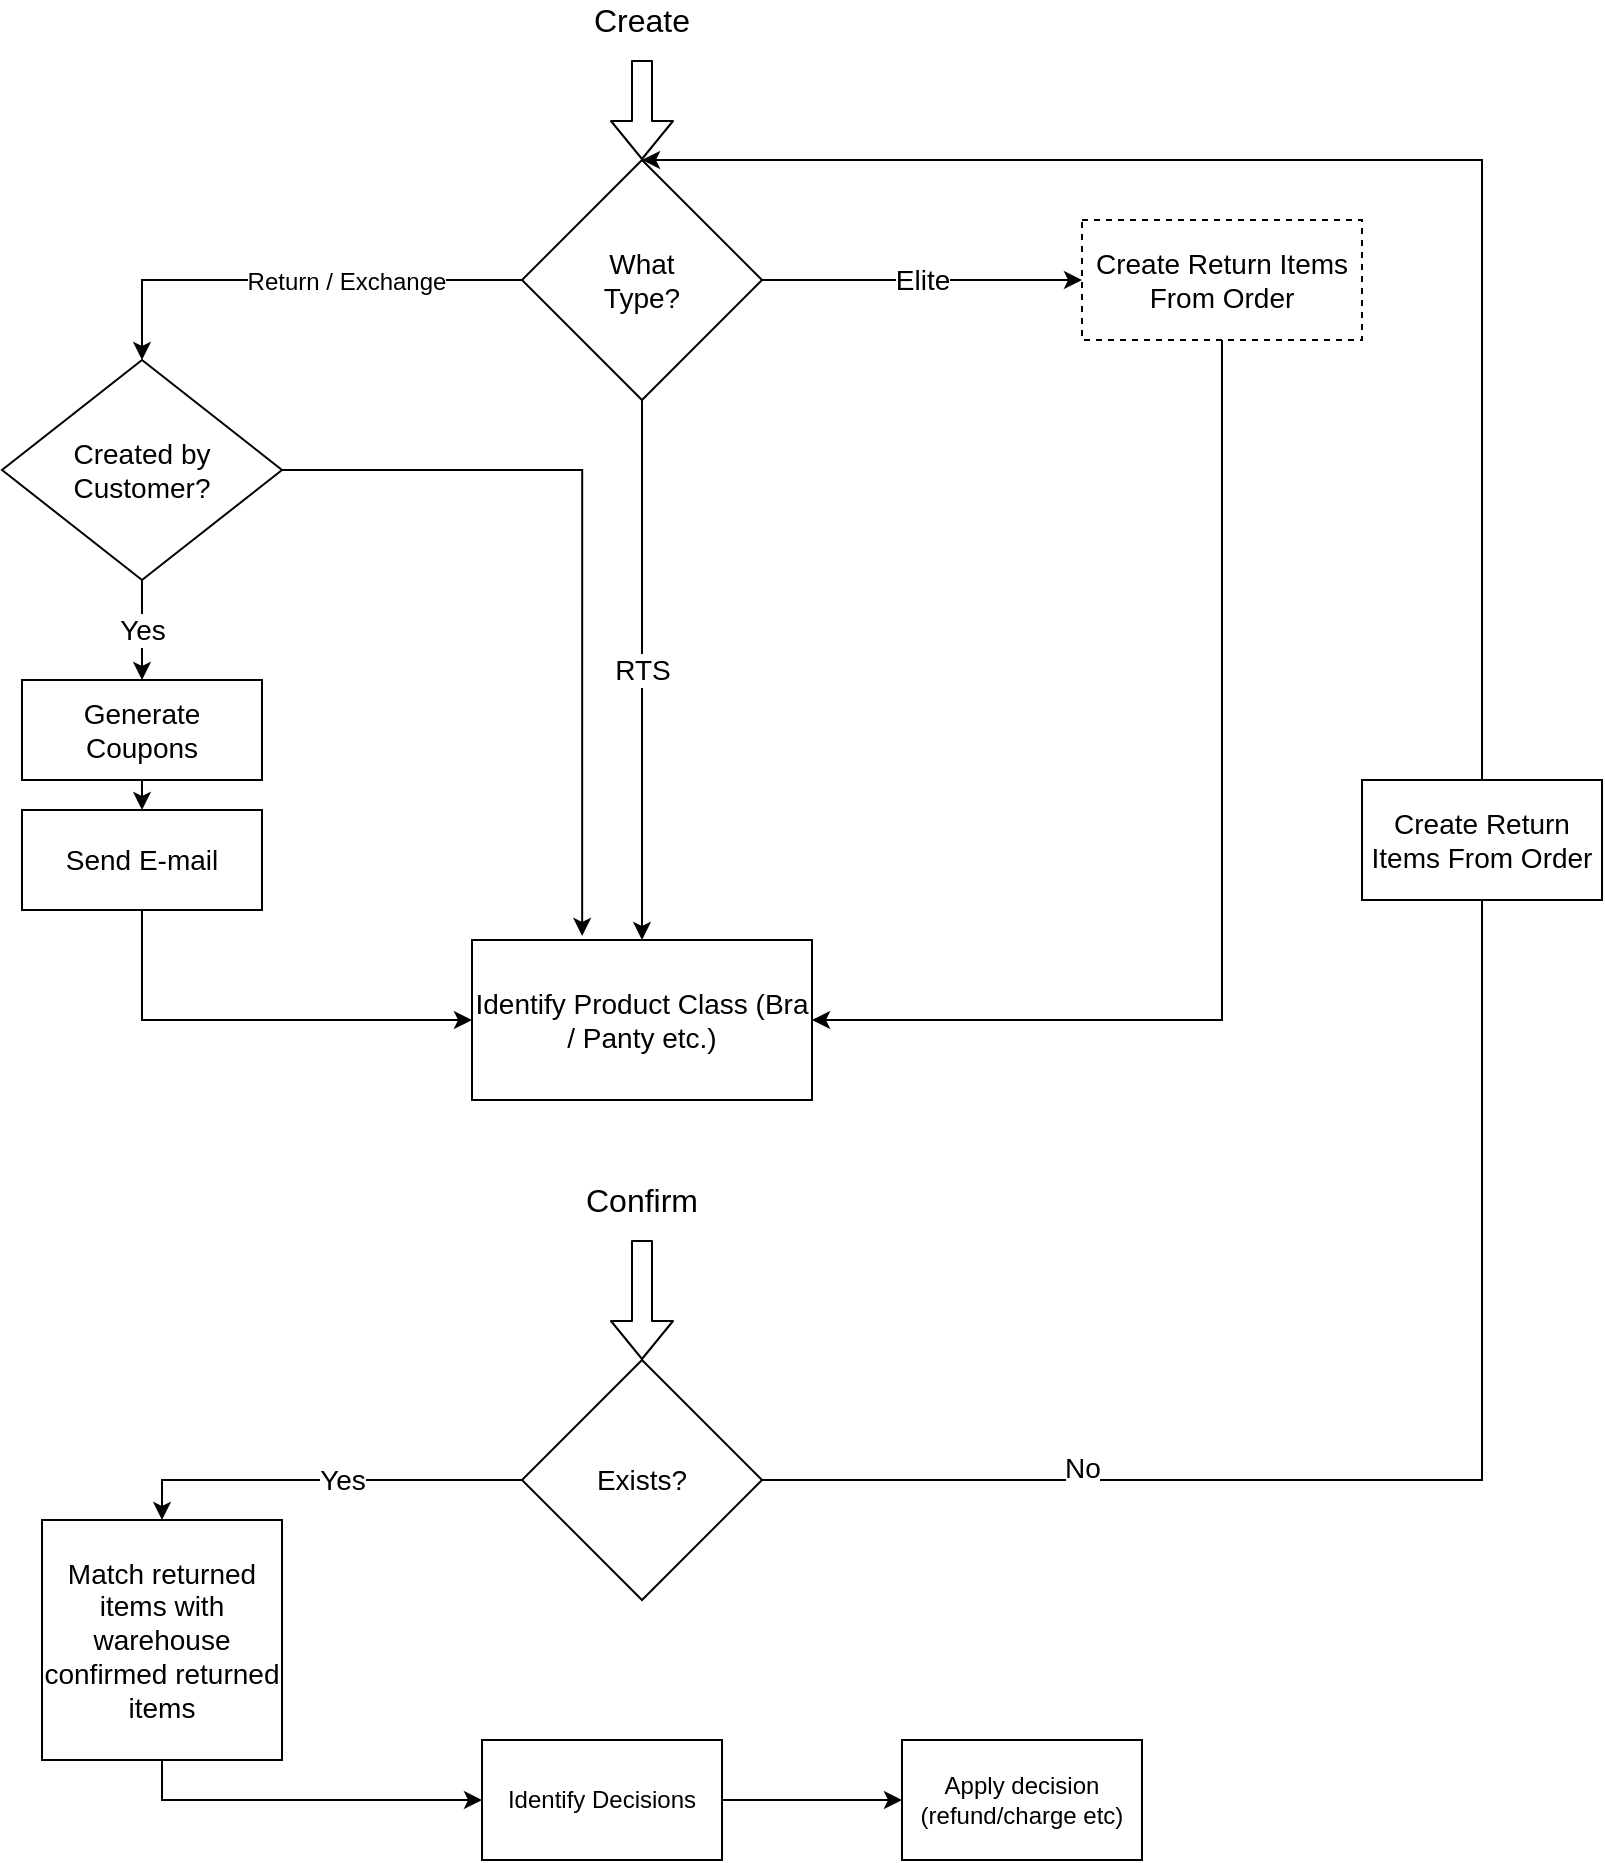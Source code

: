 <mxfile version="10.6.7" type="github"><diagram id="Bs89GjfGwEQAK9KlhpfX" name="Page-1"><mxGraphModel dx="1158" dy="673" grid="1" gridSize="10" guides="1" tooltips="1" connect="1" arrows="1" fold="1" page="1" pageScale="1" pageWidth="827" pageHeight="1169" math="0" shadow="0"><root><mxCell id="0"/><mxCell id="1" parent="0"/><mxCell id="KlISviYqGW8u-NZ_50CX-1" value="" style="shape=flexArrow;endArrow=classic;html=1;" edge="1" parent="1"><mxGeometry width="50" height="50" relative="1" as="geometry"><mxPoint x="330" y="40" as="sourcePoint"/><mxPoint x="330" y="90" as="targetPoint"/></mxGeometry></mxCell><mxCell id="KlISviYqGW8u-NZ_50CX-5" value="Create&lt;br style=&quot;font-size: 16px;&quot;&gt;" style="text;html=1;strokeColor=none;fillColor=none;align=center;verticalAlign=middle;whiteSpace=wrap;rounded=0;fontSize=16;" vertex="1" parent="1"><mxGeometry x="310" y="10" width="40" height="20" as="geometry"/></mxCell><mxCell id="KlISviYqGW8u-NZ_50CX-8" style="edgeStyle=orthogonalEdgeStyle;rounded=0;orthogonalLoop=1;jettySize=auto;html=1;exitX=1;exitY=0.5;exitDx=0;exitDy=0;entryX=0;entryY=0.5;entryDx=0;entryDy=0;fontSize=14;" edge="1" parent="1" source="KlISviYqGW8u-NZ_50CX-6" target="KlISviYqGW8u-NZ_50CX-7"><mxGeometry relative="1" as="geometry"/></mxCell><mxCell id="KlISviYqGW8u-NZ_50CX-9" value="Elite" style="text;html=1;resizable=0;points=[];align=center;verticalAlign=middle;labelBackgroundColor=#ffffff;fontSize=14;" vertex="1" connectable="0" parent="KlISviYqGW8u-NZ_50CX-8"><mxGeometry x="0.2" relative="1" as="geometry"><mxPoint x="-16" as="offset"/></mxGeometry></mxCell><mxCell id="KlISviYqGW8u-NZ_50CX-11" style="edgeStyle=orthogonalEdgeStyle;rounded=0;orthogonalLoop=1;jettySize=auto;html=1;exitX=0;exitY=0.5;exitDx=0;exitDy=0;entryX=0.5;entryY=0;entryDx=0;entryDy=0;fontSize=14;" edge="1" parent="1" source="KlISviYqGW8u-NZ_50CX-6" target="KlISviYqGW8u-NZ_50CX-10"><mxGeometry relative="1" as="geometry"/></mxCell><mxCell id="KlISviYqGW8u-NZ_50CX-12" value="&lt;font style=&quot;font-size: 12px&quot;&gt;Return / Exchange&lt;/font&gt;" style="text;html=1;resizable=0;points=[];align=center;verticalAlign=middle;labelBackgroundColor=#ffffff;fontSize=14;" vertex="1" connectable="0" parent="KlISviYqGW8u-NZ_50CX-11"><mxGeometry x="-0.059" y="-1" relative="1" as="geometry"><mxPoint x="20" y="1" as="offset"/></mxGeometry></mxCell><mxCell id="KlISviYqGW8u-NZ_50CX-16" value="RTS" style="edgeStyle=orthogonalEdgeStyle;rounded=0;orthogonalLoop=1;jettySize=auto;html=1;exitX=0.5;exitY=1;exitDx=0;exitDy=0;fontSize=14;entryX=0.5;entryY=0;entryDx=0;entryDy=0;" edge="1" parent="1" source="KlISviYqGW8u-NZ_50CX-6" target="KlISviYqGW8u-NZ_50CX-17"><mxGeometry relative="1" as="geometry"><mxPoint x="330" y="270" as="targetPoint"/></mxGeometry></mxCell><mxCell id="KlISviYqGW8u-NZ_50CX-6" value="What &lt;br style=&quot;font-size: 14px;&quot;&gt;Type?" style="rhombus;whiteSpace=wrap;html=1;fontSize=14;" vertex="1" parent="1"><mxGeometry x="270" y="90" width="120" height="120" as="geometry"/></mxCell><mxCell id="KlISviYqGW8u-NZ_50CX-20" style="edgeStyle=orthogonalEdgeStyle;rounded=0;orthogonalLoop=1;jettySize=auto;html=1;exitX=0.5;exitY=1;exitDx=0;exitDy=0;entryX=1;entryY=0.5;entryDx=0;entryDy=0;fontSize=14;" edge="1" parent="1" source="KlISviYqGW8u-NZ_50CX-7" target="KlISviYqGW8u-NZ_50CX-17"><mxGeometry relative="1" as="geometry"/></mxCell><mxCell id="KlISviYqGW8u-NZ_50CX-7" value="Create Return Items From Order" style="rounded=0;whiteSpace=wrap;html=1;fontSize=14;dashed=1;" vertex="1" parent="1"><mxGeometry x="550" y="120" width="140" height="60" as="geometry"/></mxCell><mxCell id="KlISviYqGW8u-NZ_50CX-14" value="Yes" style="edgeStyle=orthogonalEdgeStyle;rounded=0;orthogonalLoop=1;jettySize=auto;html=1;exitX=0.5;exitY=1;exitDx=0;exitDy=0;fontSize=14;" edge="1" parent="1" source="KlISviYqGW8u-NZ_50CX-10" target="KlISviYqGW8u-NZ_50CX-13"><mxGeometry relative="1" as="geometry"/></mxCell><mxCell id="KlISviYqGW8u-NZ_50CX-37" style="edgeStyle=orthogonalEdgeStyle;rounded=0;orthogonalLoop=1;jettySize=auto;html=1;exitX=1;exitY=0.5;exitDx=0;exitDy=0;entryX=0.324;entryY=-0.025;entryDx=0;entryDy=0;entryPerimeter=0;fontSize=14;" edge="1" parent="1" source="KlISviYqGW8u-NZ_50CX-10" target="KlISviYqGW8u-NZ_50CX-17"><mxGeometry relative="1" as="geometry"/></mxCell><mxCell id="KlISviYqGW8u-NZ_50CX-10" value="Created by Customer?" style="rhombus;whiteSpace=wrap;html=1;fontSize=14;" vertex="1" parent="1"><mxGeometry x="10" y="190" width="140" height="110" as="geometry"/></mxCell><mxCell id="KlISviYqGW8u-NZ_50CX-19" style="edgeStyle=orthogonalEdgeStyle;rounded=0;orthogonalLoop=1;jettySize=auto;html=1;exitX=0.5;exitY=1;exitDx=0;exitDy=0;entryX=0.5;entryY=0;entryDx=0;entryDy=0;fontSize=14;" edge="1" parent="1" source="KlISviYqGW8u-NZ_50CX-13" target="KlISviYqGW8u-NZ_50CX-18"><mxGeometry relative="1" as="geometry"/></mxCell><mxCell id="KlISviYqGW8u-NZ_50CX-13" value="Generate Coupons" style="rounded=0;whiteSpace=wrap;html=1;fontSize=14;" vertex="1" parent="1"><mxGeometry x="20" y="350" width="120" height="50" as="geometry"/></mxCell><mxCell id="KlISviYqGW8u-NZ_50CX-17" value="Identify Product Class (Bra / Panty etc.)" style="rounded=0;whiteSpace=wrap;html=1;fontSize=14;" vertex="1" parent="1"><mxGeometry x="245" y="480" width="170" height="80" as="geometry"/></mxCell><mxCell id="KlISviYqGW8u-NZ_50CX-21" style="edgeStyle=orthogonalEdgeStyle;rounded=0;orthogonalLoop=1;jettySize=auto;html=1;exitX=0.5;exitY=1;exitDx=0;exitDy=0;entryX=0;entryY=0.5;entryDx=0;entryDy=0;fontSize=14;" edge="1" parent="1" source="KlISviYqGW8u-NZ_50CX-18" target="KlISviYqGW8u-NZ_50CX-17"><mxGeometry relative="1" as="geometry"/></mxCell><mxCell id="KlISviYqGW8u-NZ_50CX-18" value="Send E-mail" style="rounded=0;whiteSpace=wrap;html=1;fontSize=14;" vertex="1" parent="1"><mxGeometry x="20" y="415" width="120" height="50" as="geometry"/></mxCell><mxCell id="KlISviYqGW8u-NZ_50CX-22" value="Confirm&lt;br style=&quot;font-size: 16px&quot;&gt;" style="text;html=1;strokeColor=none;fillColor=none;align=center;verticalAlign=middle;whiteSpace=wrap;rounded=0;fontSize=16;" vertex="1" parent="1"><mxGeometry x="290" y="600" width="80" height="20" as="geometry"/></mxCell><mxCell id="KlISviYqGW8u-NZ_50CX-24" style="edgeStyle=orthogonalEdgeStyle;rounded=0;orthogonalLoop=1;jettySize=auto;html=1;exitX=1;exitY=0.5;exitDx=0;exitDy=0;fontSize=14;entryX=0.5;entryY=0;entryDx=0;entryDy=0;" edge="1" parent="1" source="KlISviYqGW8u-NZ_50CX-23" target="KlISviYqGW8u-NZ_50CX-6"><mxGeometry relative="1" as="geometry"><mxPoint x="740" y="520" as="targetPoint"/><Array as="points"><mxPoint x="750" y="750"/><mxPoint x="750" y="90"/></Array></mxGeometry></mxCell><mxCell id="KlISviYqGW8u-NZ_50CX-25" value="No" style="text;html=1;resizable=0;points=[];align=center;verticalAlign=middle;labelBackgroundColor=#ffffff;fontSize=14;" vertex="1" connectable="0" parent="KlISviYqGW8u-NZ_50CX-24"><mxGeometry x="-0.212" y="2" relative="1" as="geometry"><mxPoint x="-198" y="201" as="offset"/></mxGeometry></mxCell><mxCell id="KlISviYqGW8u-NZ_50CX-28" style="edgeStyle=orthogonalEdgeStyle;rounded=0;orthogonalLoop=1;jettySize=auto;html=1;exitX=0;exitY=0.5;exitDx=0;exitDy=0;fontSize=14;entryX=0.5;entryY=0;entryDx=0;entryDy=0;" edge="1" parent="1" source="KlISviYqGW8u-NZ_50CX-23" target="KlISviYqGW8u-NZ_50CX-30"><mxGeometry relative="1" as="geometry"><mxPoint x="120" y="750" as="targetPoint"/></mxGeometry></mxCell><mxCell id="KlISviYqGW8u-NZ_50CX-29" value="Yes" style="text;html=1;resizable=0;points=[];align=center;verticalAlign=middle;labelBackgroundColor=#ffffff;fontSize=14;" vertex="1" connectable="0" parent="KlISviYqGW8u-NZ_50CX-28"><mxGeometry x="0.213" y="-1" relative="1" as="geometry"><mxPoint x="31" y="1" as="offset"/></mxGeometry></mxCell><mxCell id="KlISviYqGW8u-NZ_50CX-23" value="Exists?" style="rhombus;whiteSpace=wrap;html=1;fontSize=14;" vertex="1" parent="1"><mxGeometry x="270" y="690" width="120" height="120" as="geometry"/></mxCell><mxCell id="KlISviYqGW8u-NZ_50CX-27" value="" style="shape=flexArrow;endArrow=classic;html=1;entryX=0.5;entryY=0;entryDx=0;entryDy=0;" edge="1" parent="1" target="KlISviYqGW8u-NZ_50CX-23"><mxGeometry width="50" height="50" relative="1" as="geometry"><mxPoint x="330" y="630" as="sourcePoint"/><mxPoint x="470" y="420" as="targetPoint"/></mxGeometry></mxCell><mxCell id="KlISviYqGW8u-NZ_50CX-34" style="edgeStyle=orthogonalEdgeStyle;rounded=0;orthogonalLoop=1;jettySize=auto;html=1;exitX=0.5;exitY=1;exitDx=0;exitDy=0;fontSize=14;" edge="1" parent="1" source="KlISviYqGW8u-NZ_50CX-30" target="KlISviYqGW8u-NZ_50CX-32"><mxGeometry relative="1" as="geometry"/></mxCell><mxCell id="KlISviYqGW8u-NZ_50CX-30" value="Match returned items with warehouse confirmed returned items" style="rounded=0;whiteSpace=wrap;html=1;fontSize=14;" vertex="1" parent="1"><mxGeometry x="30" y="770" width="120" height="120" as="geometry"/></mxCell><mxCell id="KlISviYqGW8u-NZ_50CX-36" style="edgeStyle=orthogonalEdgeStyle;rounded=0;orthogonalLoop=1;jettySize=auto;html=1;exitX=1;exitY=0.5;exitDx=0;exitDy=0;entryX=0;entryY=0.5;entryDx=0;entryDy=0;fontSize=14;" edge="1" parent="1" source="KlISviYqGW8u-NZ_50CX-32" target="KlISviYqGW8u-NZ_50CX-35"><mxGeometry relative="1" as="geometry"/></mxCell><mxCell id="KlISviYqGW8u-NZ_50CX-32" value="Identify Decisions" style="rounded=0;whiteSpace=wrap;html=1;" vertex="1" parent="1"><mxGeometry x="250" y="880" width="120" height="60" as="geometry"/></mxCell><mxCell id="KlISviYqGW8u-NZ_50CX-35" value="Apply decision&lt;br&gt;(refund/charge etc)&lt;br&gt;" style="rounded=0;whiteSpace=wrap;html=1;" vertex="1" parent="1"><mxGeometry x="460" y="880" width="120" height="60" as="geometry"/></mxCell><mxCell id="KlISviYqGW8u-NZ_50CX-38" value="Create Return Items From Order" style="rounded=0;whiteSpace=wrap;html=1;fontSize=14;" vertex="1" parent="1"><mxGeometry x="690" y="400" width="120" height="60" as="geometry"/></mxCell></root></mxGraphModel></diagram></mxfile>